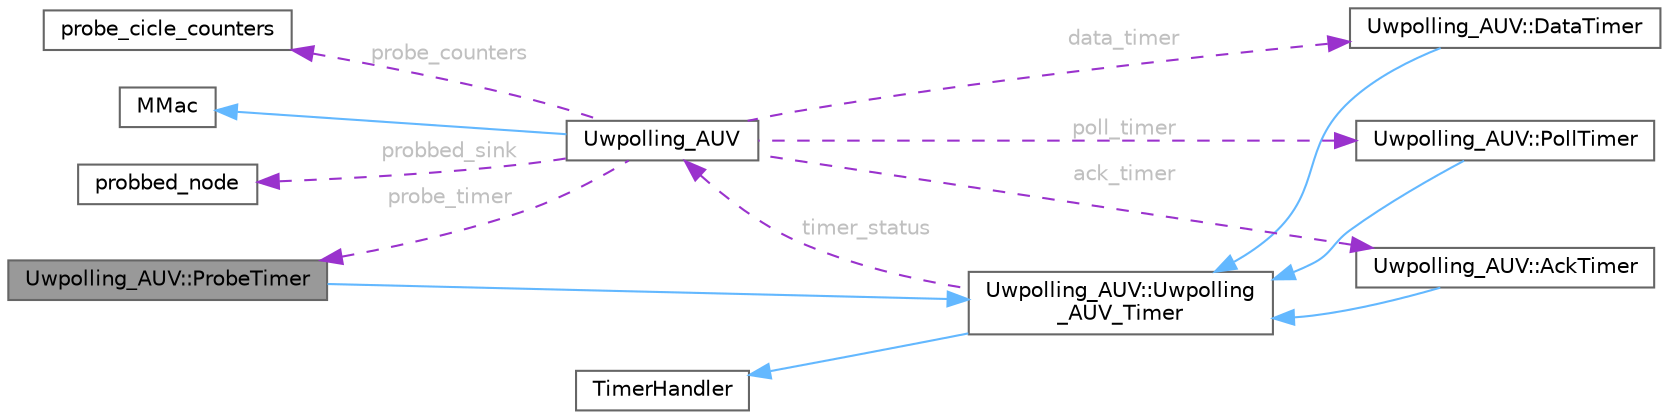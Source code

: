 digraph "Uwpolling_AUV::ProbeTimer"
{
 // LATEX_PDF_SIZE
  bgcolor="transparent";
  edge [fontname=Helvetica,fontsize=10,labelfontname=Helvetica,labelfontsize=10];
  node [fontname=Helvetica,fontsize=10,shape=box,height=0.2,width=0.4];
  rankdir="LR";
  Node1 [id="Node000001",label="Uwpolling_AUV::ProbeTimer",height=0.2,width=0.4,color="gray40", fillcolor="grey60", style="filled", fontcolor="black",tooltip="Class (inherited from Uwpolling_AUV_Timer) used to handle the Probe Timer."];
  Node2 -> Node1 [id="edge1_Node000001_Node000002",dir="back",color="steelblue1",style="solid",tooltip=" "];
  Node2 [id="Node000002",label="Uwpolling_AUV::Uwpolling\l_AUV_Timer",height=0.2,width=0.4,color="gray40", fillcolor="white", style="filled",URL="$classUwpolling__AUV_1_1Uwpolling__AUV__Timer.html",tooltip="Class that describes the timer in the AUV."];
  Node3 -> Node2 [id="edge2_Node000002_Node000003",dir="back",color="steelblue1",style="solid",tooltip=" "];
  Node3 [id="Node000003",label="TimerHandler",height=0.2,width=0.4,color="gray40", fillcolor="white", style="filled",tooltip=" "];
  Node4 -> Node2 [id="edge3_Node000002_Node000004",dir="back",color="darkorchid3",style="dashed",tooltip=" ",label=" timer_status",fontcolor="grey" ];
  Node4 [id="Node000004",label="Uwpolling_AUV",height=0.2,width=0.4,color="gray40", fillcolor="white", style="filled",URL="$classUwpolling__AUV.html",tooltip="Class used to represent the UWPOLLING MAC layer of the AUV."];
  Node5 -> Node4 [id="edge4_Node000004_Node000005",dir="back",color="steelblue1",style="solid",tooltip=" "];
  Node5 [id="Node000005",label="MMac",height=0.2,width=0.4,color="gray40", fillcolor="white", style="filled",tooltip=" "];
  Node6 -> Node4 [id="edge5_Node000004_Node000006",dir="back",color="darkorchid3",style="dashed",tooltip=" ",label=" data_timer",fontcolor="grey" ];
  Node6 [id="Node000006",label="Uwpolling_AUV::DataTimer",height=0.2,width=0.4,color="gray40", fillcolor="white", style="filled",URL="$classUwpolling__AUV_1_1DataTimer.html",tooltip="Class (inherited from Uwpolling_AUV_Timer) used to handle the timer of data packets When the AUV give..."];
  Node2 -> Node6 [id="edge6_Node000006_Node000002",dir="back",color="steelblue1",style="solid",tooltip=" "];
  Node1 -> Node4 [id="edge7_Node000004_Node000001",dir="back",color="darkorchid3",style="dashed",tooltip=" ",label=" probe_timer",fontcolor="grey" ];
  Node7 -> Node4 [id="edge8_Node000004_Node000007",dir="back",color="darkorchid3",style="dashed",tooltip=" ",label=" poll_timer",fontcolor="grey" ];
  Node7 [id="Node000007",label="Uwpolling_AUV::PollTimer",height=0.2,width=0.4,color="gray40", fillcolor="white", style="filled",URL="$classUwpolling__AUV_1_1PollTimer.html",tooltip=" "];
  Node2 -> Node7 [id="edge9_Node000007_Node000002",dir="back",color="steelblue1",style="solid",tooltip=" "];
  Node8 -> Node4 [id="edge10_Node000004_Node000008",dir="back",color="darkorchid3",style="dashed",tooltip=" ",label=" ack_timer",fontcolor="grey" ];
  Node8 [id="Node000008",label="Uwpolling_AUV::AckTimer",height=0.2,width=0.4,color="gray40", fillcolor="white", style="filled",URL="$classUwpolling__AUV_1_1AckTimer.html",tooltip=" "];
  Node2 -> Node8 [id="edge11_Node000008_Node000002",dir="back",color="steelblue1",style="solid",tooltip=" "];
  Node9 -> Node4 [id="edge12_Node000004_Node000009",dir="back",color="darkorchid3",style="dashed",tooltip=" ",label=" probbed_sink",fontcolor="grey" ];
  Node9 [id="Node000009",label="probbed_node",height=0.2,width=0.4,color="gray40", fillcolor="white", style="filled",URL="$structprobbed__node.html",tooltip="Internal structure where the AUV store the informations about the node to POLL."];
  Node10 -> Node4 [id="edge13_Node000004_Node000010",dir="back",color="darkorchid3",style="dashed",tooltip=" ",label=" probe_counters",fontcolor="grey" ];
  Node10 [id="Node000010",label="probe_cicle_counters",height=0.2,width=0.4,color="gray40", fillcolor="white", style="filled",URL="$structprobe__cicle__counters.html",tooltip="Struct used for handling the number of probes detected and received to estimate the number of neighbo..."];
}
